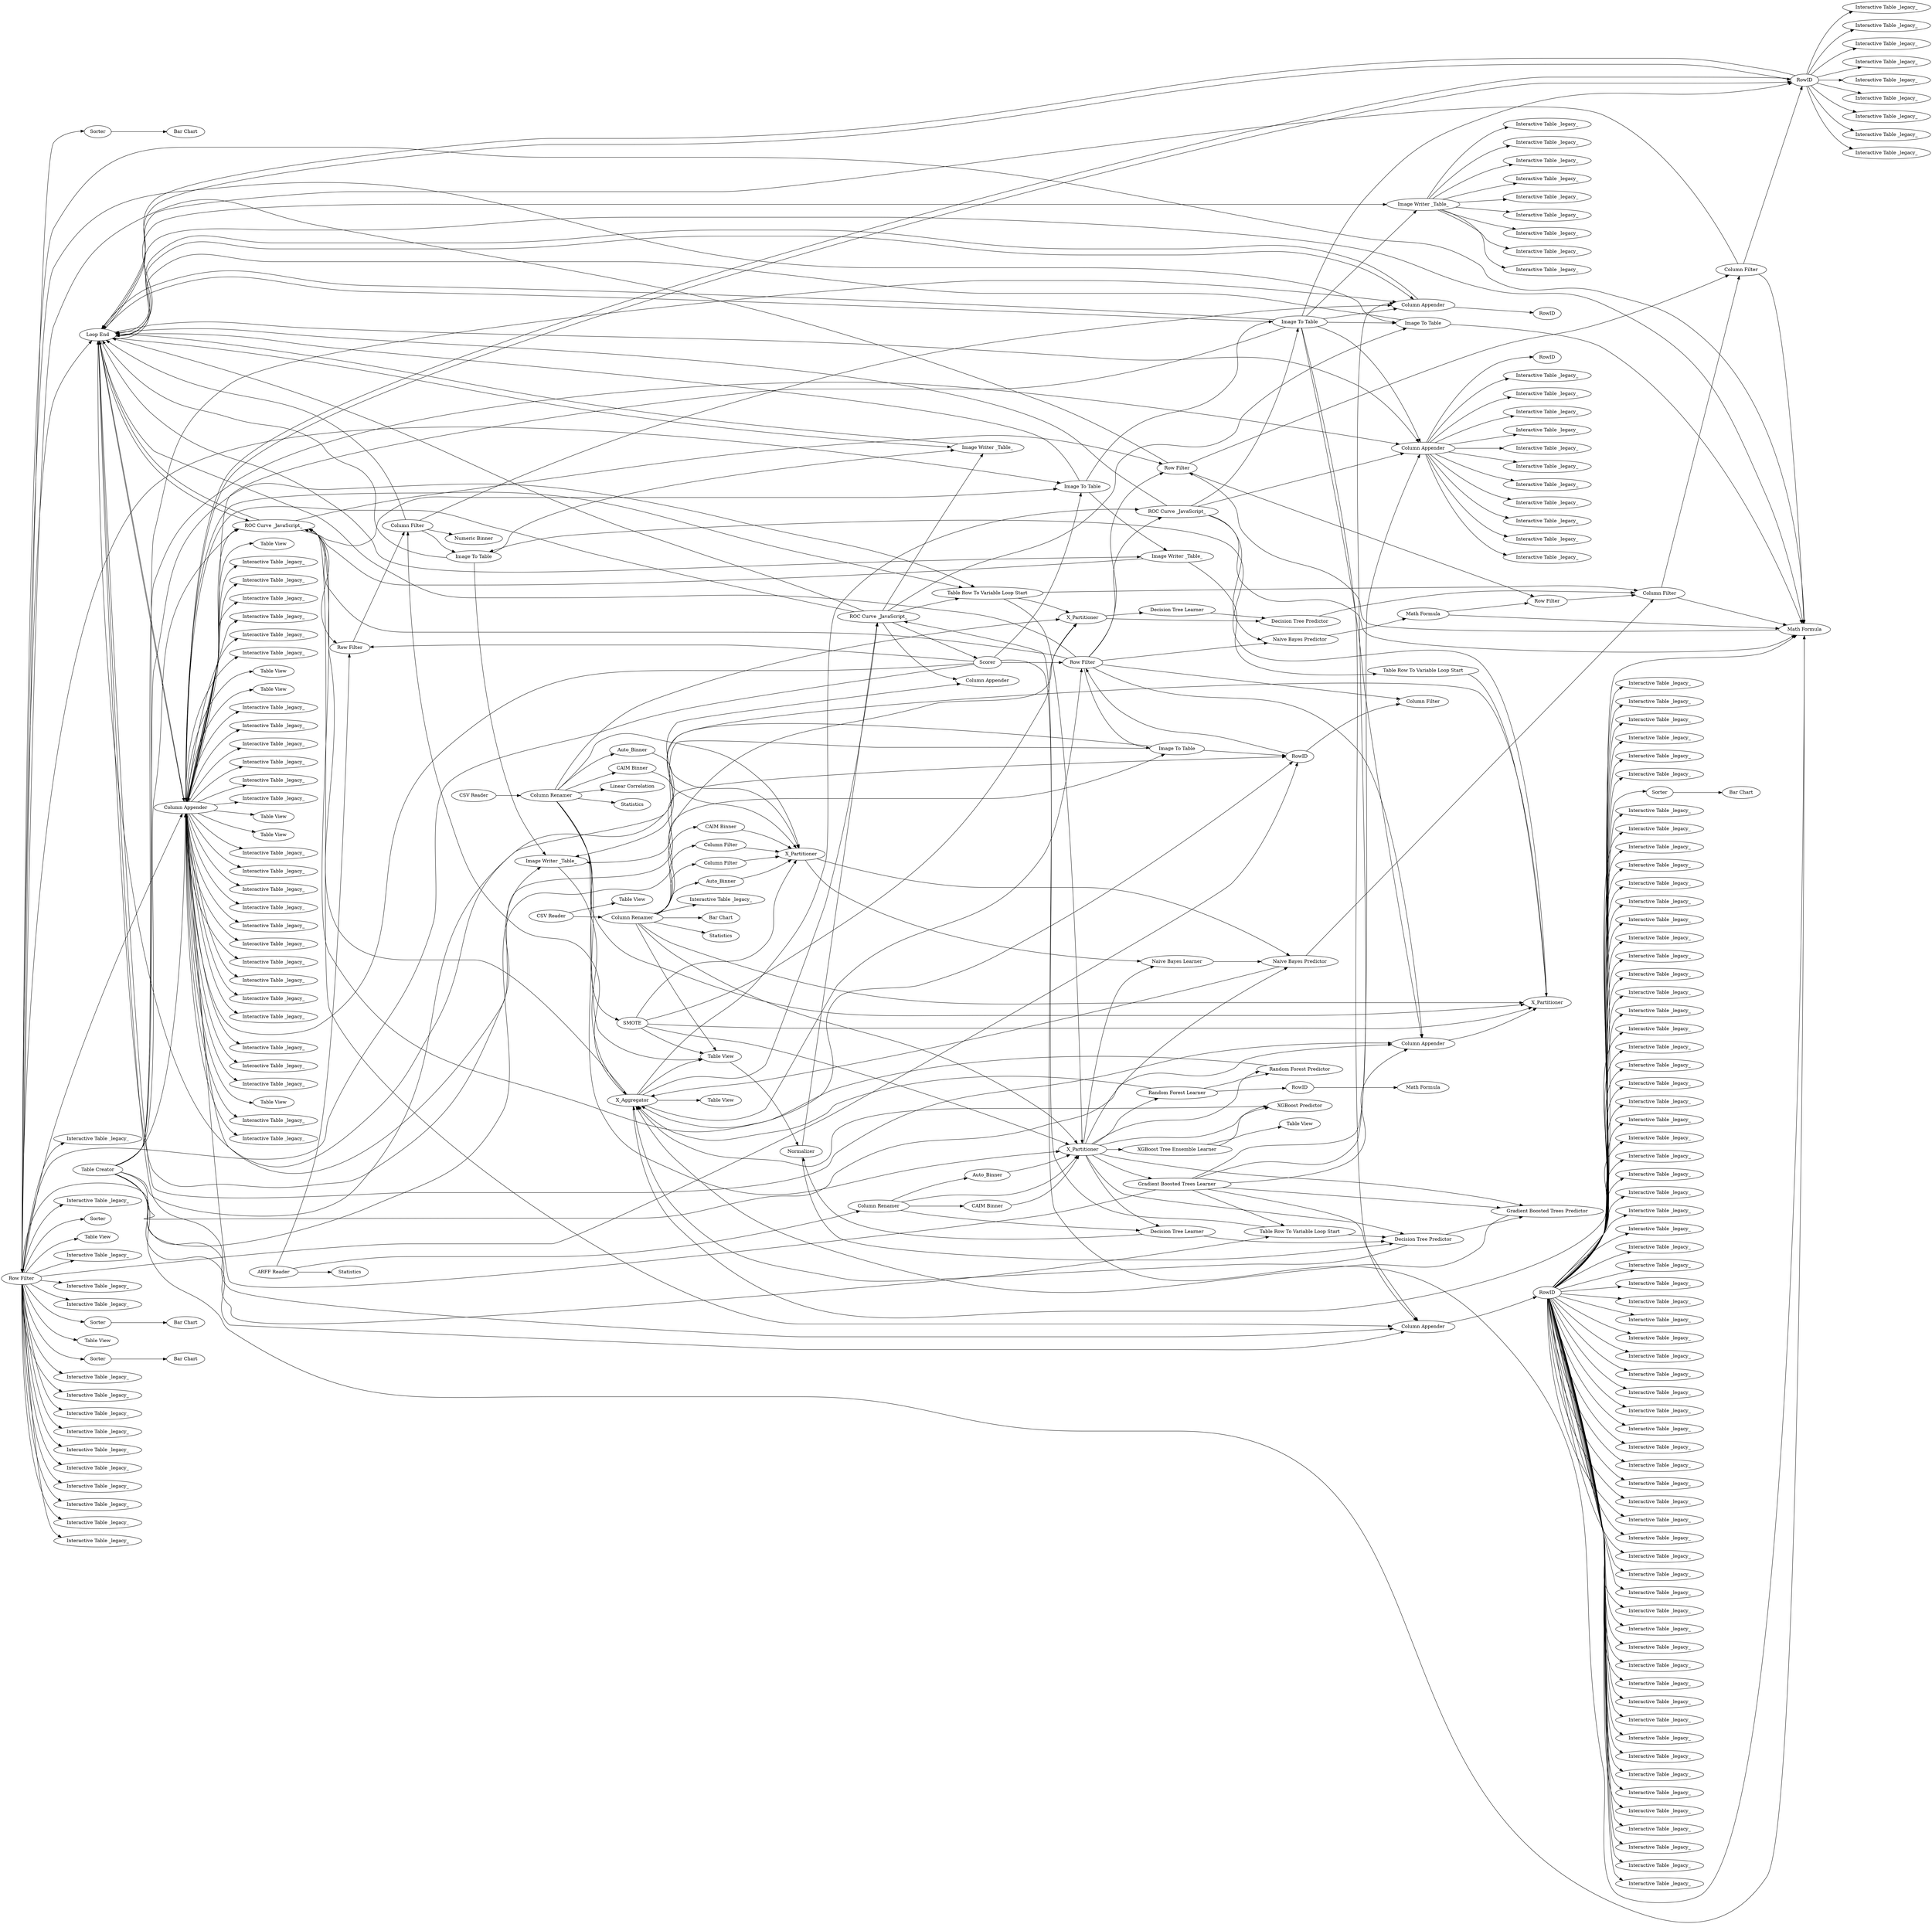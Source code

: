 digraph {
	145 -> 121
	158 -> 385
	120 -> 118
	149 -> 121
	132 -> 134
	166 -> 454
	166 -> 490
	134 -> 136
	167 -> 161
	132 -> 152
	131 -> 128
	17 -> 18
	166 -> 504
	127 -> 135
	132 -> 130
	117 -> 118
	162 -> 475
	134 -> 150
	120 -> 66
	47 -> 10
	149 -> 433
	17 -> 121
	322 -> 120
	47 -> 313
	117 -> 125
	154 -> 16
	128 -> 129
	148 -> 149
	145 -> 445
	166 -> 509
	149 -> 377
	162 -> 477
	153 -> 121
	158 -> 411
	149 -> 317
	17 -> 157
	15 -> 142
	148 -> 420
	138 -> 140
	16 -> 132
	169 -> 168
	137 -> 133
	144 -> 135
	117 -> 16
	166 -> 511
	134 -> 162
	166 -> 492
	145 -> 388
	166 -> 458
	25 -> 17
	166 -> 534
	149 -> 346
	145 -> 444
	47 -> 120
	12 -> 13
	134 -> 121
	125 -> 126
	127 -> 149
	166 -> 536
	306 -> 304
	149 -> 425
	149 -> 408
	142 -> 135
	145 -> 341
	141 -> 135
	166 -> 520
	149 -> 432
	145 -> 441
	121 -> 135
	161 -> 123
	15 -> 10
	10 -> 13
	166 -> 459
	166 -> 539
	16 -> 20
	316 -> 52
	149 -> 423
	127 -> 132
	14 -> 15
	120 -> 168
	14 -> 159
	121 -> 155
	151 -> 155
	148 -> 381
	14 -> 162
	145 -> 375
	166 -> 489
	158 -> 413
	120 -> 167
	149 -> 437
	17 -> 127
	66 -> 142
	166 -> 485
	166 -> 479
	162 -> 164
	15 -> 120
	145 -> 306
	363 -> 544
	52 -> 65
	145 -> 417
	149 -> 378
	282 -> 10
	121 -> 160
	354 -> 52
	149 -> 349
	396 -> 395
	145 -> 272
	145 -> 135
	169 -> 16
	152 -> 121
	344 -> 343
	127 -> 145
	166 -> 541
	16 -> 134
	132 -> 121
	166 -> 516
	47 -> 301
	167 -> 149
	167 -> 160
	150 -> 161
	363 -> 365
	135 -> 139
	16 -> 128
	158 -> 430
	120 -> 169
	145 -> 373
	166 -> 461
	16 -> 130
	118 -> 16
	158 -> 384
	145 -> 391
	518 -> 120
	166 -> 498
	166 -> 493
	166 -> 460
	313 -> 52
	166 -> 457
	158 -> 412
	166 -> 542
	145 -> 151
	157 -> 121
	452 -> 52
	322 -> 19
	149 -> 319
	282 -> 120
	166 -> 507
	167 -> 168
	166 -> 537
	130 -> 121
	166 -> 491
	155 -> 130
	141 -> 148
	166 -> 502
	149 -> 449
	145 -> 149
	259 -> 261
	149 -> 436
	121 -> 148
	166 -> 527
	132 -> 161
	451 -> 52
	145 -> 396
	123 -> 153
	166 -> 481
	134 -> 135
	166 -> 540
	14 -> 24
	150 -> 148
	47 -> 19
	130 -> 131
	46 -> 47
	145 -> 137
	159 -> 163
	127 -> 131
	162 -> 470
	17 -> 149
	47 -> 52
	120 -> 65
	13 -> 142
	162 -> 476
	166 -> 500
	47 -> 282
	121 -> 154
	168 -> 16
	145 -> 393
	148 -> 422
	322 -> 371
	47 -> 263
	128 -> 159
	149 -> 447
	121 -> 159
	166 -> 514
	282 -> 123
	166 -> 464
	19 -> 25
	24 -> 169
	14 -> 18
	150 -> 159
	166 -> 517
	145 -> 419
	145 -> 418
	167 -> 159
	162 -> 472
	139 -> 140
	166 -> 462
	145 -> 144
	322 -> 451
	25 -> 169
	321 -> 322
	149 -> 148
	166 -> 456
	121 -> 158
	166 -> 545
	47 -> 316
	150 -> 158
	138 -> 135
	149 -> 435
	121 -> 130
	142 -> 141
	166 -> 455
	149 -> 448
	145 -> 387
	121 -> 149
	149 -> 404
	17 -> 144
	145 -> 392
	139 -> 145
	148 -> 407
	519 -> 120
	166 -> 506
	162 -> 468
	150 -> 149
	150 -> 160
	363 -> 131
	149 -> 409
	155 -> 156
	156 -> 123
	120 -> 259
	162 -> 478
	162 -> 474
	166 -> 543
	149 -> 424
	321 -> 370
	148 -> 121
	148 -> 406
	149 -> 415
	322 -> 438
	365 -> 518
	148 -> 383
	170 -> 25
	160 -> 166
	149 -> 414
	14 -> 161
	322 -> 352
	162 -> 471
	123 -> 154
	132 -> 139
	166 -> 538
	17 -> 15
	145 -> 152
	282 -> 19
	120 -> 117
	365 -> 120
	149 -> 372
	145 -> 374
	145 -> 344
	140 -> 142
	149 -> 379
	149 -> 130
	153 -> 154
	158 -> 431
	282 -> 52
	166 -> 525
	166 -> 496
	130 -> 151
	150 -> 144
	121 -> 150
	322 -> 452
	152 -> 137
	151 -> 150
	352 -> 52
	139 -> 141
	127 -> 151
	167 -> 24
	137 -> 132
	120 -> 260
	130 -> 139
	145 -> 389
	259 -> 260
	24 -> 17
	170 -> 169
	149 -> 137
	166 -> 530
	166 -> 480
	148 -> 382
	148 -> 421
	166 -> 533
	16 -> 17
	66 -> 16
	322 -> 453
	144 -> 121
	153 -> 157
	162 -> 467
	130 -> 160
	65 -> 66
	132 -> 133
	166 -> 484
	166 -> 532
	149 -> 416
	166 -> 494
	52 -> 66
	159 -> 121
	121 -> 162
	166 -> 510
	149 -> 348
	141 -> 121
	166 -> 488
	132 -> 136
	130 -> 137
	128 -> 121
	365 -> 519
	14 -> 135
	150 -> 162
	149 -> 376
	149 -> 380
	167 -> 162
	151 -> 121
	136 -> 138
	322 -> 123
	158 -> 429
	545 -> 546
	150 -> 121
	148 -> 405
	10 -> 12
	166 -> 526
	166 -> 529
	121 -> 157
	260 -> 16
	166 -> 522
	128 -> 153
	16 -> 19
	149 -> 320
	16 -> 135
	152 -> 154
	166 -> 483
	162 -> 466
	365 -> 170
	120 -> 170
	149 -> 401
	149 -> 403
	149 -> 15
	47 -> 123
	166 -> 521
	149 -> 434
	166 -> 531
	149 -> 410
	166 -> 524
	166 -> 505
	166 -> 497
	14 -> 130
	322 -> 10
	166 -> 528
	166 -> 513
	166 -> 515
	166 -> 487
	166 -> 465
	322 -> 354
	121 -> 161
	145 -> 439
	158 -> 386
	14 -> 149
	166 -> 503
	14 -> 160
	166 -> 501
	502 [label="Interactive Table _legacy_"]
	126 [label="Math Formula"]
	489 [label="Interactive Table _legacy_"]
	322 [label="Column Renamer"]
	136 [label="Naive Bayes Predictor"]
	432 [label="Interactive Table _legacy_"]
	544 [label=Statistics]
	507 [label="Interactive Table _legacy_"]
	153 [label="Image To Table"]
	536 [label="Interactive Table _legacy_"]
	532 [label="Interactive Table _legacy_"]
	404 [label="Interactive Table _legacy_"]
	259 [label="XGBoost Tree Ensemble Learner"]
	531 [label="Interactive Table _legacy_"]
	528 [label="Interactive Table _legacy_"]
	341 [label="Table View"]
	436 [label="Interactive Table _legacy_"]
	316 [label="CAIM Binner"]
	343 [label="Bar Chart"]
	372 [label="Interactive Table _legacy_"]
	465 [label="Interactive Table _legacy_"]
	534 [label="Interactive Table _legacy_"]
	407 [label="Interactive Table _legacy_"]
	154 [label="Image Writer _Table_"]
	484 [label="Interactive Table _legacy_"]
	500 [label="Interactive Table _legacy_"]
	538 [label="Interactive Table _legacy_"]
	129 [label="Numeric Binner"]
	12 [label="Decision Tree Learner"]
	166 [label=RowID]
	16 [label=X_Aggregator]
	150 [label="Image To Table"]
	433 [label="Interactive Table _legacy_"]
	457 [label="Interactive Table _legacy_"]
	421 [label="Interactive Table _legacy_"]
	382 [label="Interactive Table _legacy_"]
	470 [label="Interactive Table _legacy_"]
	47 [label="Column Renamer"]
	496 [label="Interactive Table _legacy_"]
	503 [label="Interactive Table _legacy_"]
	478 [label="Interactive Table _legacy_"]
	135 [label="Math Formula"]
	491 [label="Interactive Table _legacy_"]
	134 [label="ROC Curve _JavaScript_"]
	371 [label=Statistics]
	479 [label="Interactive Table _legacy_"]
	472 [label="Interactive Table _legacy_"]
	120 [label=X_Partitioner]
	157 [label="Image Writer _Table_"]
	118 [label="Random Forest Predictor"]
	477 [label="Interactive Table _legacy_"]
	522 [label="Interactive Table _legacy_"]
	410 [label="Interactive Table _legacy_"]
	488 [label="Interactive Table _legacy_"]
	317 [label="Table View"]
	518 [label="CAIM Binner"]
	306 [label=Sorter]
	263 [label=Statistics]
	545 [label=Sorter]
	501 [label="Interactive Table _legacy_"]
	377 [label="Interactive Table _legacy_"]
	405 [label="Interactive Table _legacy_"]
	521 [label="Interactive Table _legacy_"]
	379 [label="Interactive Table _legacy_"]
	527 [label="Interactive Table _legacy_"]
	509 [label="Interactive Table _legacy_"]
	485 [label="Interactive Table _legacy_"]
	431 [label="Interactive Table _legacy_"]
	151 [label="Image To Table"]
	438 [label="Interactive Table _legacy_"]
	408 [label="Interactive Table _legacy_"]
	423 [label="Interactive Table _legacy_"]
	525 [label="Interactive Table _legacy_"]
	137 [label=RowID]
	403 [label="Interactive Table _legacy_"]
	425 [label="Interactive Table _legacy_"]
	464 [label="Interactive Table _legacy_"]
	420 [label="Interactive Table _legacy_"]
	542 [label="Interactive Table _legacy_"]
	480 [label="Interactive Table _legacy_"]
	376 [label="Interactive Table _legacy_"]
	406 [label="Interactive Table _legacy_"]
	348 [label="Table View"]
	141 [label="Column Filter"]
	529 [label="Interactive Table _legacy_"]
	481 [label="Interactive Table _legacy_"]
	144 [label="Image To Table"]
	125 [label=RowID]
	396 [label=Sorter]
	346 [label="Table View"]
	494 [label="Interactive Table _legacy_"]
	321 [label="CSV Reader"]
	159 [label="Column Appender"]
	452 [label="Column Filter"]
	378 [label="Interactive Table _legacy_"]
	453 [label="Bar Chart"]
	497 [label="Interactive Table _legacy_"]
	352 [label=Auto_Binner]
	435 [label="Interactive Table _legacy_"]
	422 [label="Interactive Table _legacy_"]
	375 [label="Interactive Table _legacy_"]
	475 [label="Interactive Table _legacy_"]
	13 [label="Decision Tree Predictor"]
	389 [label="Interactive Table _legacy_"]
	513 [label="Interactive Table _legacy_"]
	460 [label="Interactive Table _legacy_"]
	447 [label="Interactive Table _legacy_"]
	466 [label="Interactive Table _legacy_"]
	52 [label=X_Partitioner]
	132 [label="Row Filter"]
	320 [label="Table View"]
	459 [label="Interactive Table _legacy_"]
	483 [label="Interactive Table _legacy_"]
	498 [label="Interactive Table _legacy_"]
	449 [label="Interactive Table _legacy_"]
	504 [label="Interactive Table _legacy_"]
	401 [label="Interactive Table _legacy_"]
	490 [label="Interactive Table _legacy_"]
	416 [label="Interactive Table _legacy_"]
	169 [label="Decision Tree Predictor"]
	365 [label="Column Renamer"]
	506 [label="Interactive Table _legacy_"]
	493 [label="Interactive Table _legacy_"]
	304 [label="Bar Chart"]
	18 [label="Column Appender"]
	514 [label="Interactive Table _legacy_"]
	354 [label="CAIM Binner"]
	138 [label="Math Formula"]
	458 [label="Interactive Table _legacy_"]
	505 [label="Interactive Table _legacy_"]
	511 [label="Interactive Table _legacy_"]
	121 [label="Loop End"]
	19 [label="Table View"]
	163 [label=RowID]
	383 [label="Interactive Table _legacy_"]
	24 [label="Table Row To Variable Loop Start"]
	363 [label="ARFF Reader"]
	462 [label="Interactive Table _legacy_"]
	439 [label="Interactive Table _legacy_"]
	448 [label="Interactive Table _legacy_"]
	526 [label="Interactive Table _legacy_"]
	156 [label="Table Row To Variable Loop Start"]
	161 [label="Column Appender"]
	373 [label="Interactive Table _legacy_"]
	131 [label="Row Filter"]
	454 [label="Interactive Table _legacy_"]
	344 [label=Sorter]
	15 [label="Table Row To Variable Loop Start"]
	25 [label=Normalizer]
	451 [label="Column Filter"]
	424 [label="Interactive Table _legacy_"]
	392 [label="Interactive Table _legacy_"]
	437 [label="Interactive Table _legacy_"]
	164 [label=RowID]
	123 [label=X_Partitioner]
	520 [label="Interactive Table _legacy_"]
	385 [label="Interactive Table _legacy_"]
	261 [label="Table View"]
	142 [label="Column Filter"]
	456 [label="Interactive Table _legacy_"]
	430 [label="Interactive Table _legacy_"]
	388 [label="Interactive Table _legacy_"]
	14 [label="Table Creator"]
	301 [label="Linear Correlation"]
	413 [label="Interactive Table _legacy_"]
	117 [label="Random Forest Learner"]
	414 [label="Interactive Table _legacy_"]
	160 [label="Column Appender"]
	411 [label="Interactive Table _legacy_"]
	370 [label="Table View"]
	380 [label="Interactive Table _legacy_"]
	417 [label="Interactive Table _legacy_"]
	455 [label="Interactive Table _legacy_"]
	441 [label="Interactive Table _legacy_"]
	492 [label="Interactive Table _legacy_"]
	516 [label="Interactive Table _legacy_"]
	533 [label="Interactive Table _legacy_"]
	543 [label="Interactive Table _legacy_"]
	395 [label="Bar Chart"]
	140 [label="Row Filter"]
	65 [label="Naive Bayes Learner"]
	46 [label="CSV Reader"]
	155 [label="Image Writer _Table_"]
	152 [label="Image To Table"]
	387 [label="Interactive Table _legacy_"]
	128 [label="Column Filter"]
	374 [label="Interactive Table _legacy_"]
	133 [label="Column Filter"]
	170 [label="Decision Tree Learner"]
	167 [label="Gradient Boosted Trees Learner"]
	474 [label="Interactive Table _legacy_"]
	476 [label="Interactive Table _legacy_"]
	546 [label="Bar Chart"]
	419 [label="Interactive Table _legacy_"]
	471 [label="Interactive Table _legacy_"]
	412 [label="Interactive Table _legacy_"]
	162 [label="Column Appender"]
	145 [label="Row Filter"]
	17 [label="ROC Curve _JavaScript_"]
	149 [label="Column Appender"]
	381 [label="Interactive Table _legacy_"]
	461 [label="Interactive Table _legacy_"]
	384 [label="Interactive Table _legacy_"]
	313 [label=Auto_Binner]
	168 [label="Gradient Boosted Trees Predictor"]
	467 [label="Interactive Table _legacy_"]
	541 [label="Interactive Table _legacy_"]
	415 [label="Interactive Table _legacy_"]
	282 [label=SMOTE]
	10 [label=X_Partitioner]
	260 [label="XGBoost Predictor"]
	386 [label="Interactive Table _legacy_"]
	319 [label="Table View"]
	148 [label=RowID]
	510 [label="Interactive Table _legacy_"]
	434 [label="Interactive Table _legacy_"]
	468 [label="Interactive Table _legacy_"]
	517 [label="Interactive Table _legacy_"]
	391 [label="Interactive Table _legacy_"]
	429 [label="Interactive Table _legacy_"]
	418 [label="Interactive Table _legacy_"]
	127 [label=Scorer]
	158 [label="Image Writer _Table_"]
	524 [label="Interactive Table _legacy_"]
	537 [label="Interactive Table _legacy_"]
	515 [label="Interactive Table _legacy_"]
	409 [label="Interactive Table _legacy_"]
	272 [label="Table View"]
	487 [label="Interactive Table _legacy_"]
	530 [label="Interactive Table _legacy_"]
	519 [label=Auto_Binner]
	539 [label="Interactive Table _legacy_"]
	20 [label="Table View"]
	66 [label="Naive Bayes Predictor"]
	139 [label="Row Filter"]
	444 [label=Sorter]
	540 [label="Interactive Table _legacy_"]
	393 [label="Interactive Table _legacy_"]
	445 [label="Interactive Table _legacy_"]
	130 [label="ROC Curve _JavaScript_"]
	349 [label="Table View"]
	rankdir=LR
}
